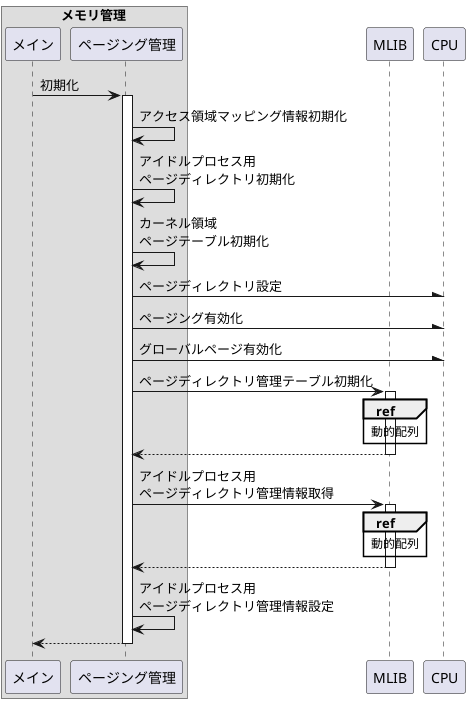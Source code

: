 @startuml

box "メモリ管理"
    participant "メイン"         as main
    participant "ページング管理" as page
end box
participant "MLIB" as mlib
participant "CPU"  as cpu

main -> page: 初期化
activate page

page -> page: アクセス領域マッピング情報初期化
page -> page: アイドルプロセス用\nページディレクトリ初期化
page -> page: カーネル領域\nページテーブル初期化

'page -> page: ページディレクトリ切替
'activate page
'ref over page: ページディレクトリ切替
'page /[#DDDDDD]-- page:
'deactivate page

page -\ cpu: ページディレクトリ設定
page -\ cpu: ページング有効化
page -\ cpu: グローバルページ有効化

page -> mlib: ページディレクトリ管理テーブル初期化
activate mlib
ref over mlib: 動的配列
page <-- mlib:
deactivate mlib

page -> mlib: アイドルプロセス用\nページディレクトリ管理情報取得
activate mlib
ref over mlib: 動的配列
page <-- mlib:
deactivate mlib

page -> page: アイドルプロセス用\nページディレクトリ管理情報設定

main <-- page:
deactivate page

@enduml
